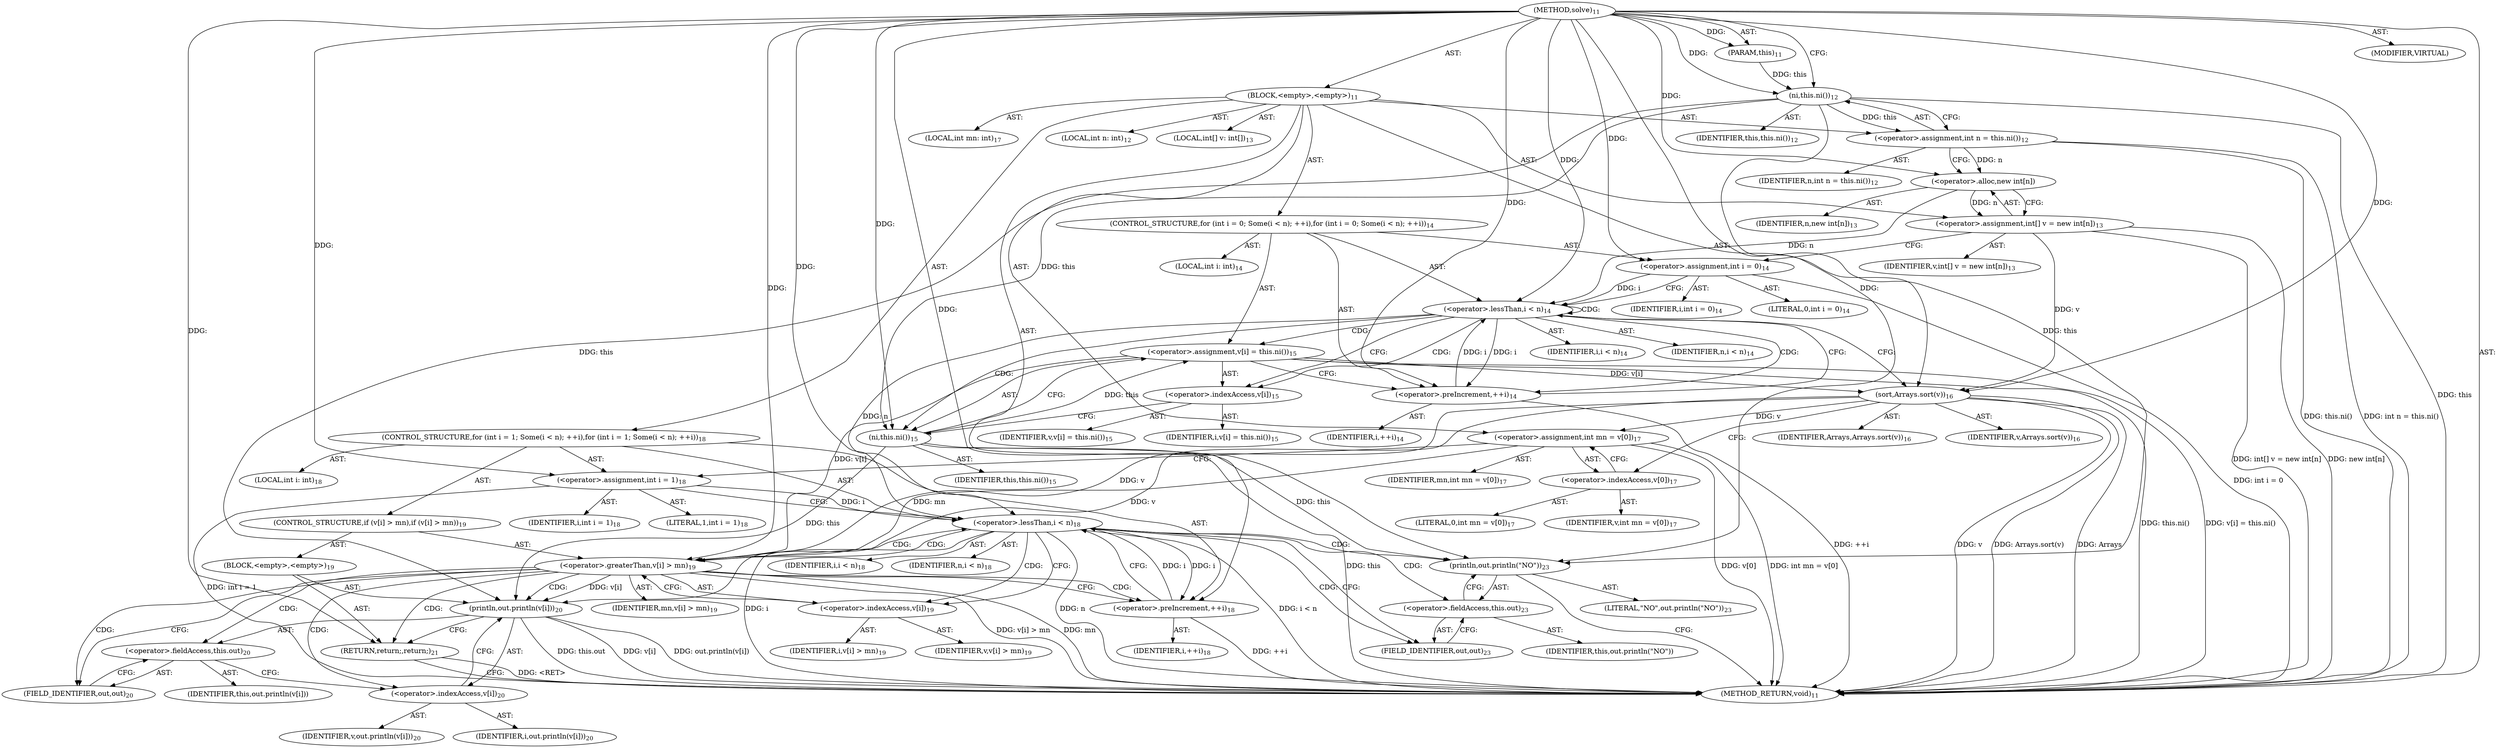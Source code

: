digraph "solve" {  
"29" [label = <(METHOD,solve)<SUB>11</SUB>> ]
"4" [label = <(PARAM,this)<SUB>11</SUB>> ]
"30" [label = <(BLOCK,&lt;empty&gt;,&lt;empty&gt;)<SUB>11</SUB>> ]
"31" [label = <(LOCAL,int n: int)<SUB>12</SUB>> ]
"32" [label = <(&lt;operator&gt;.assignment,int n = this.ni())<SUB>12</SUB>> ]
"33" [label = <(IDENTIFIER,n,int n = this.ni())<SUB>12</SUB>> ]
"34" [label = <(ni,this.ni())<SUB>12</SUB>> ]
"3" [label = <(IDENTIFIER,this,this.ni())<SUB>12</SUB>> ]
"35" [label = <(LOCAL,int[] v: int[])<SUB>13</SUB>> ]
"36" [label = <(&lt;operator&gt;.assignment,int[] v = new int[n])<SUB>13</SUB>> ]
"37" [label = <(IDENTIFIER,v,int[] v = new int[n])<SUB>13</SUB>> ]
"38" [label = <(&lt;operator&gt;.alloc,new int[n])> ]
"39" [label = <(IDENTIFIER,n,new int[n])<SUB>13</SUB>> ]
"40" [label = <(CONTROL_STRUCTURE,for (int i = 0; Some(i &lt; n); ++i),for (int i = 0; Some(i &lt; n); ++i))<SUB>14</SUB>> ]
"41" [label = <(LOCAL,int i: int)<SUB>14</SUB>> ]
"42" [label = <(&lt;operator&gt;.assignment,int i = 0)<SUB>14</SUB>> ]
"43" [label = <(IDENTIFIER,i,int i = 0)<SUB>14</SUB>> ]
"44" [label = <(LITERAL,0,int i = 0)<SUB>14</SUB>> ]
"45" [label = <(&lt;operator&gt;.lessThan,i &lt; n)<SUB>14</SUB>> ]
"46" [label = <(IDENTIFIER,i,i &lt; n)<SUB>14</SUB>> ]
"47" [label = <(IDENTIFIER,n,i &lt; n)<SUB>14</SUB>> ]
"48" [label = <(&lt;operator&gt;.preIncrement,++i)<SUB>14</SUB>> ]
"49" [label = <(IDENTIFIER,i,++i)<SUB>14</SUB>> ]
"50" [label = <(&lt;operator&gt;.assignment,v[i] = this.ni())<SUB>15</SUB>> ]
"51" [label = <(&lt;operator&gt;.indexAccess,v[i])<SUB>15</SUB>> ]
"52" [label = <(IDENTIFIER,v,v[i] = this.ni())<SUB>15</SUB>> ]
"53" [label = <(IDENTIFIER,i,v[i] = this.ni())<SUB>15</SUB>> ]
"54" [label = <(ni,this.ni())<SUB>15</SUB>> ]
"5" [label = <(IDENTIFIER,this,this.ni())<SUB>15</SUB>> ]
"55" [label = <(sort,Arrays.sort(v))<SUB>16</SUB>> ]
"56" [label = <(IDENTIFIER,Arrays,Arrays.sort(v))<SUB>16</SUB>> ]
"57" [label = <(IDENTIFIER,v,Arrays.sort(v))<SUB>16</SUB>> ]
"58" [label = <(LOCAL,int mn: int)<SUB>17</SUB>> ]
"59" [label = <(&lt;operator&gt;.assignment,int mn = v[0])<SUB>17</SUB>> ]
"60" [label = <(IDENTIFIER,mn,int mn = v[0])<SUB>17</SUB>> ]
"61" [label = <(&lt;operator&gt;.indexAccess,v[0])<SUB>17</SUB>> ]
"62" [label = <(IDENTIFIER,v,int mn = v[0])<SUB>17</SUB>> ]
"63" [label = <(LITERAL,0,int mn = v[0])<SUB>17</SUB>> ]
"64" [label = <(CONTROL_STRUCTURE,for (int i = 1; Some(i &lt; n); ++i),for (int i = 1; Some(i &lt; n); ++i))<SUB>18</SUB>> ]
"65" [label = <(LOCAL,int i: int)<SUB>18</SUB>> ]
"66" [label = <(&lt;operator&gt;.assignment,int i = 1)<SUB>18</SUB>> ]
"67" [label = <(IDENTIFIER,i,int i = 1)<SUB>18</SUB>> ]
"68" [label = <(LITERAL,1,int i = 1)<SUB>18</SUB>> ]
"69" [label = <(&lt;operator&gt;.lessThan,i &lt; n)<SUB>18</SUB>> ]
"70" [label = <(IDENTIFIER,i,i &lt; n)<SUB>18</SUB>> ]
"71" [label = <(IDENTIFIER,n,i &lt; n)<SUB>18</SUB>> ]
"72" [label = <(&lt;operator&gt;.preIncrement,++i)<SUB>18</SUB>> ]
"73" [label = <(IDENTIFIER,i,++i)<SUB>18</SUB>> ]
"74" [label = <(CONTROL_STRUCTURE,if (v[i] &gt; mn),if (v[i] &gt; mn))<SUB>19</SUB>> ]
"75" [label = <(&lt;operator&gt;.greaterThan,v[i] &gt; mn)<SUB>19</SUB>> ]
"76" [label = <(&lt;operator&gt;.indexAccess,v[i])<SUB>19</SUB>> ]
"77" [label = <(IDENTIFIER,v,v[i] &gt; mn)<SUB>19</SUB>> ]
"78" [label = <(IDENTIFIER,i,v[i] &gt; mn)<SUB>19</SUB>> ]
"79" [label = <(IDENTIFIER,mn,v[i] &gt; mn)<SUB>19</SUB>> ]
"80" [label = <(BLOCK,&lt;empty&gt;,&lt;empty&gt;)<SUB>19</SUB>> ]
"81" [label = <(println,out.println(v[i]))<SUB>20</SUB>> ]
"82" [label = <(&lt;operator&gt;.fieldAccess,this.out)<SUB>20</SUB>> ]
"83" [label = <(IDENTIFIER,this,out.println(v[i]))> ]
"84" [label = <(FIELD_IDENTIFIER,out,out)<SUB>20</SUB>> ]
"85" [label = <(&lt;operator&gt;.indexAccess,v[i])<SUB>20</SUB>> ]
"86" [label = <(IDENTIFIER,v,out.println(v[i]))<SUB>20</SUB>> ]
"87" [label = <(IDENTIFIER,i,out.println(v[i]))<SUB>20</SUB>> ]
"88" [label = <(RETURN,return;,return;)<SUB>21</SUB>> ]
"89" [label = <(println,out.println(&quot;NO&quot;))<SUB>23</SUB>> ]
"90" [label = <(&lt;operator&gt;.fieldAccess,this.out)<SUB>23</SUB>> ]
"91" [label = <(IDENTIFIER,this,out.println(&quot;NO&quot;))> ]
"92" [label = <(FIELD_IDENTIFIER,out,out)<SUB>23</SUB>> ]
"93" [label = <(LITERAL,&quot;NO&quot;,out.println(&quot;NO&quot;))<SUB>23</SUB>> ]
"94" [label = <(MODIFIER,VIRTUAL)> ]
"95" [label = <(METHOD_RETURN,void)<SUB>11</SUB>> ]
  "29" -> "4"  [ label = "AST: "] 
  "29" -> "30"  [ label = "AST: "] 
  "29" -> "94"  [ label = "AST: "] 
  "29" -> "95"  [ label = "AST: "] 
  "30" -> "31"  [ label = "AST: "] 
  "30" -> "32"  [ label = "AST: "] 
  "30" -> "35"  [ label = "AST: "] 
  "30" -> "36"  [ label = "AST: "] 
  "30" -> "40"  [ label = "AST: "] 
  "30" -> "55"  [ label = "AST: "] 
  "30" -> "58"  [ label = "AST: "] 
  "30" -> "59"  [ label = "AST: "] 
  "30" -> "64"  [ label = "AST: "] 
  "30" -> "89"  [ label = "AST: "] 
  "32" -> "33"  [ label = "AST: "] 
  "32" -> "34"  [ label = "AST: "] 
  "34" -> "3"  [ label = "AST: "] 
  "36" -> "37"  [ label = "AST: "] 
  "36" -> "38"  [ label = "AST: "] 
  "38" -> "39"  [ label = "AST: "] 
  "40" -> "41"  [ label = "AST: "] 
  "40" -> "42"  [ label = "AST: "] 
  "40" -> "45"  [ label = "AST: "] 
  "40" -> "48"  [ label = "AST: "] 
  "40" -> "50"  [ label = "AST: "] 
  "42" -> "43"  [ label = "AST: "] 
  "42" -> "44"  [ label = "AST: "] 
  "45" -> "46"  [ label = "AST: "] 
  "45" -> "47"  [ label = "AST: "] 
  "48" -> "49"  [ label = "AST: "] 
  "50" -> "51"  [ label = "AST: "] 
  "50" -> "54"  [ label = "AST: "] 
  "51" -> "52"  [ label = "AST: "] 
  "51" -> "53"  [ label = "AST: "] 
  "54" -> "5"  [ label = "AST: "] 
  "55" -> "56"  [ label = "AST: "] 
  "55" -> "57"  [ label = "AST: "] 
  "59" -> "60"  [ label = "AST: "] 
  "59" -> "61"  [ label = "AST: "] 
  "61" -> "62"  [ label = "AST: "] 
  "61" -> "63"  [ label = "AST: "] 
  "64" -> "65"  [ label = "AST: "] 
  "64" -> "66"  [ label = "AST: "] 
  "64" -> "69"  [ label = "AST: "] 
  "64" -> "72"  [ label = "AST: "] 
  "64" -> "74"  [ label = "AST: "] 
  "66" -> "67"  [ label = "AST: "] 
  "66" -> "68"  [ label = "AST: "] 
  "69" -> "70"  [ label = "AST: "] 
  "69" -> "71"  [ label = "AST: "] 
  "72" -> "73"  [ label = "AST: "] 
  "74" -> "75"  [ label = "AST: "] 
  "74" -> "80"  [ label = "AST: "] 
  "75" -> "76"  [ label = "AST: "] 
  "75" -> "79"  [ label = "AST: "] 
  "76" -> "77"  [ label = "AST: "] 
  "76" -> "78"  [ label = "AST: "] 
  "80" -> "81"  [ label = "AST: "] 
  "80" -> "88"  [ label = "AST: "] 
  "81" -> "82"  [ label = "AST: "] 
  "81" -> "85"  [ label = "AST: "] 
  "82" -> "83"  [ label = "AST: "] 
  "82" -> "84"  [ label = "AST: "] 
  "85" -> "86"  [ label = "AST: "] 
  "85" -> "87"  [ label = "AST: "] 
  "89" -> "90"  [ label = "AST: "] 
  "89" -> "93"  [ label = "AST: "] 
  "90" -> "91"  [ label = "AST: "] 
  "90" -> "92"  [ label = "AST: "] 
  "32" -> "38"  [ label = "CFG: "] 
  "36" -> "42"  [ label = "CFG: "] 
  "55" -> "61"  [ label = "CFG: "] 
  "59" -> "66"  [ label = "CFG: "] 
  "89" -> "95"  [ label = "CFG: "] 
  "34" -> "32"  [ label = "CFG: "] 
  "38" -> "36"  [ label = "CFG: "] 
  "42" -> "45"  [ label = "CFG: "] 
  "45" -> "51"  [ label = "CFG: "] 
  "45" -> "55"  [ label = "CFG: "] 
  "48" -> "45"  [ label = "CFG: "] 
  "50" -> "48"  [ label = "CFG: "] 
  "61" -> "59"  [ label = "CFG: "] 
  "66" -> "69"  [ label = "CFG: "] 
  "69" -> "76"  [ label = "CFG: "] 
  "69" -> "92"  [ label = "CFG: "] 
  "72" -> "69"  [ label = "CFG: "] 
  "90" -> "89"  [ label = "CFG: "] 
  "51" -> "54"  [ label = "CFG: "] 
  "54" -> "50"  [ label = "CFG: "] 
  "75" -> "84"  [ label = "CFG: "] 
  "75" -> "72"  [ label = "CFG: "] 
  "92" -> "90"  [ label = "CFG: "] 
  "76" -> "75"  [ label = "CFG: "] 
  "81" -> "88"  [ label = "CFG: "] 
  "88" -> "95"  [ label = "CFG: "] 
  "82" -> "85"  [ label = "CFG: "] 
  "85" -> "81"  [ label = "CFG: "] 
  "84" -> "82"  [ label = "CFG: "] 
  "29" -> "34"  [ label = "CFG: "] 
  "88" -> "95"  [ label = "DDG: &lt;RET&gt;"] 
  "34" -> "95"  [ label = "DDG: this"] 
  "32" -> "95"  [ label = "DDG: this.ni()"] 
  "32" -> "95"  [ label = "DDG: int n = this.ni()"] 
  "36" -> "95"  [ label = "DDG: new int[n]"] 
  "36" -> "95"  [ label = "DDG: int[] v = new int[n]"] 
  "42" -> "95"  [ label = "DDG: int i = 0"] 
  "55" -> "95"  [ label = "DDG: v"] 
  "55" -> "95"  [ label = "DDG: Arrays.sort(v)"] 
  "59" -> "95"  [ label = "DDG: v[0]"] 
  "59" -> "95"  [ label = "DDG: int mn = v[0]"] 
  "66" -> "95"  [ label = "DDG: int i = 1"] 
  "69" -> "95"  [ label = "DDG: i"] 
  "69" -> "95"  [ label = "DDG: n"] 
  "69" -> "95"  [ label = "DDG: i &lt; n"] 
  "75" -> "95"  [ label = "DDG: mn"] 
  "75" -> "95"  [ label = "DDG: v[i] &gt; mn"] 
  "72" -> "95"  [ label = "DDG: ++i"] 
  "81" -> "95"  [ label = "DDG: this.out"] 
  "81" -> "95"  [ label = "DDG: v[i]"] 
  "81" -> "95"  [ label = "DDG: out.println(v[i])"] 
  "54" -> "95"  [ label = "DDG: this"] 
  "50" -> "95"  [ label = "DDG: this.ni()"] 
  "50" -> "95"  [ label = "DDG: v[i] = this.ni()"] 
  "48" -> "95"  [ label = "DDG: ++i"] 
  "55" -> "95"  [ label = "DDG: Arrays"] 
  "29" -> "4"  [ label = "DDG: "] 
  "34" -> "32"  [ label = "DDG: this"] 
  "38" -> "36"  [ label = "DDG: n"] 
  "55" -> "59"  [ label = "DDG: v"] 
  "29" -> "42"  [ label = "DDG: "] 
  "54" -> "50"  [ label = "DDG: this"] 
  "29" -> "55"  [ label = "DDG: "] 
  "36" -> "55"  [ label = "DDG: v"] 
  "50" -> "55"  [ label = "DDG: v[i]"] 
  "29" -> "66"  [ label = "DDG: "] 
  "34" -> "89"  [ label = "DDG: this"] 
  "54" -> "89"  [ label = "DDG: this"] 
  "29" -> "89"  [ label = "DDG: "] 
  "4" -> "34"  [ label = "DDG: this"] 
  "29" -> "34"  [ label = "DDG: "] 
  "32" -> "38"  [ label = "DDG: n"] 
  "29" -> "38"  [ label = "DDG: "] 
  "42" -> "45"  [ label = "DDG: i"] 
  "48" -> "45"  [ label = "DDG: i"] 
  "29" -> "45"  [ label = "DDG: "] 
  "38" -> "45"  [ label = "DDG: n"] 
  "45" -> "48"  [ label = "DDG: i"] 
  "29" -> "48"  [ label = "DDG: "] 
  "66" -> "69"  [ label = "DDG: i"] 
  "72" -> "69"  [ label = "DDG: i"] 
  "29" -> "69"  [ label = "DDG: "] 
  "45" -> "69"  [ label = "DDG: n"] 
  "69" -> "72"  [ label = "DDG: i"] 
  "29" -> "72"  [ label = "DDG: "] 
  "34" -> "54"  [ label = "DDG: this"] 
  "29" -> "54"  [ label = "DDG: "] 
  "55" -> "75"  [ label = "DDG: v"] 
  "50" -> "75"  [ label = "DDG: v[i]"] 
  "59" -> "75"  [ label = "DDG: mn"] 
  "29" -> "75"  [ label = "DDG: "] 
  "29" -> "88"  [ label = "DDG: "] 
  "34" -> "81"  [ label = "DDG: this"] 
  "54" -> "81"  [ label = "DDG: this"] 
  "55" -> "81"  [ label = "DDG: v"] 
  "75" -> "81"  [ label = "DDG: v[i]"] 
  "45" -> "48"  [ label = "CDG: "] 
  "45" -> "51"  [ label = "CDG: "] 
  "45" -> "45"  [ label = "CDG: "] 
  "45" -> "50"  [ label = "CDG: "] 
  "45" -> "54"  [ label = "CDG: "] 
  "69" -> "89"  [ label = "CDG: "] 
  "69" -> "75"  [ label = "CDG: "] 
  "69" -> "92"  [ label = "CDG: "] 
  "69" -> "76"  [ label = "CDG: "] 
  "69" -> "90"  [ label = "CDG: "] 
  "75" -> "81"  [ label = "CDG: "] 
  "75" -> "84"  [ label = "CDG: "] 
  "75" -> "85"  [ label = "CDG: "] 
  "75" -> "72"  [ label = "CDG: "] 
  "75" -> "69"  [ label = "CDG: "] 
  "75" -> "88"  [ label = "CDG: "] 
  "75" -> "82"  [ label = "CDG: "] 
}
